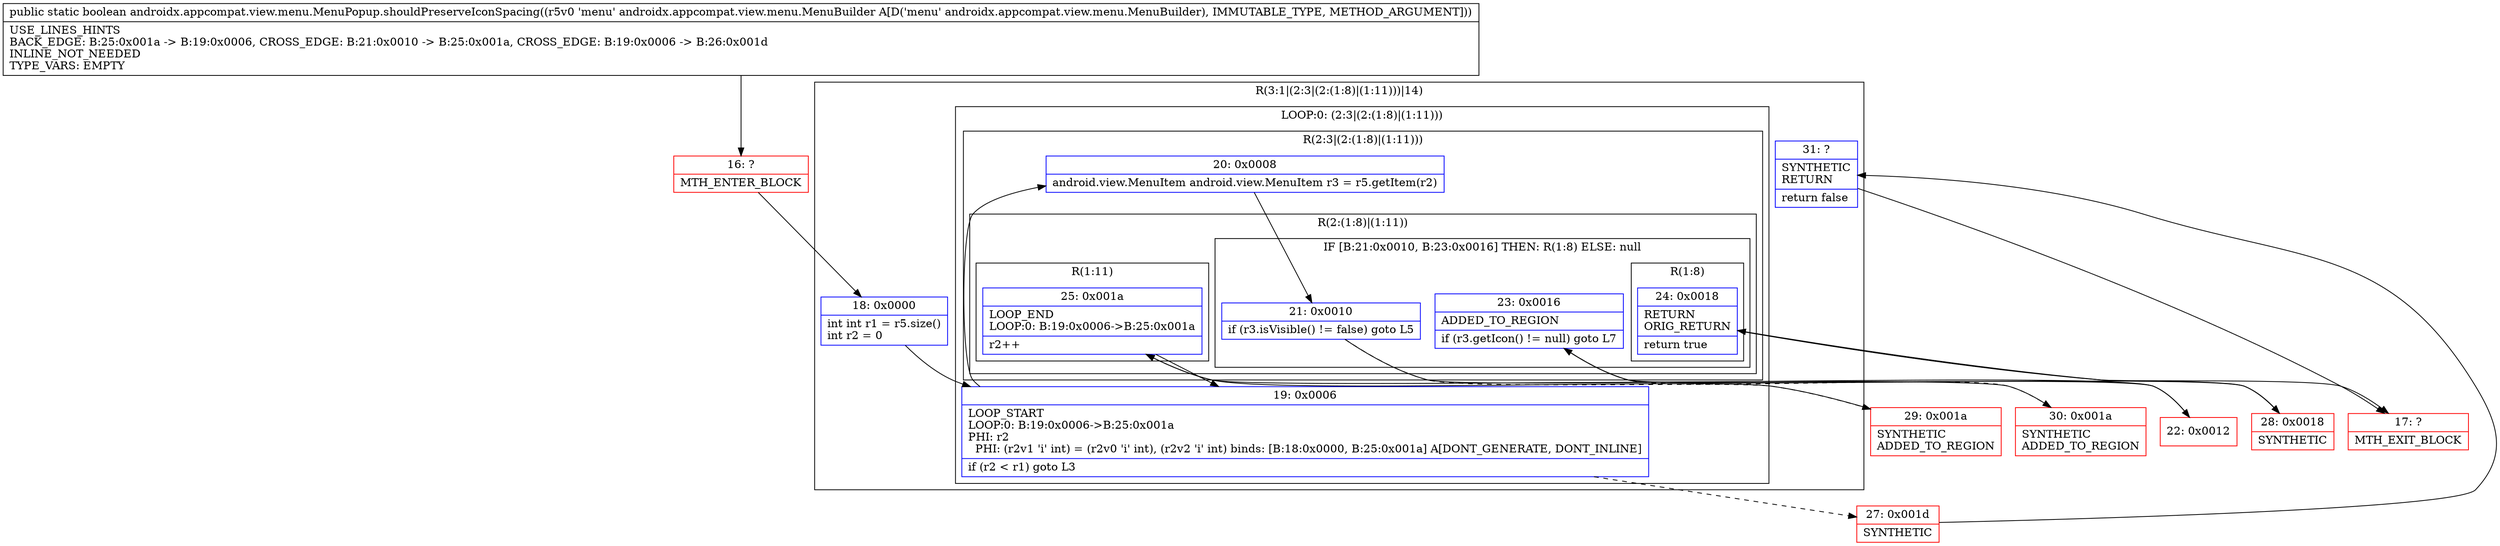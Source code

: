 digraph "CFG forandroidx.appcompat.view.menu.MenuPopup.shouldPreserveIconSpacing(Landroidx\/appcompat\/view\/menu\/MenuBuilder;)Z" {
subgraph cluster_Region_328672309 {
label = "R(3:1|(2:3|(2:(1:8)|(1:11)))|14)";
node [shape=record,color=blue];
Node_18 [shape=record,label="{18\:\ 0x0000|int int r1 = r5.size()\lint r2 = 0\l}"];
subgraph cluster_LoopRegion_1992763290 {
label = "LOOP:0: (2:3|(2:(1:8)|(1:11)))";
node [shape=record,color=blue];
Node_19 [shape=record,label="{19\:\ 0x0006|LOOP_START\lLOOP:0: B:19:0x0006\-\>B:25:0x001a\lPHI: r2 \l  PHI: (r2v1 'i' int) = (r2v0 'i' int), (r2v2 'i' int) binds: [B:18:0x0000, B:25:0x001a] A[DONT_GENERATE, DONT_INLINE]\l|if (r2 \< r1) goto L3\l}"];
subgraph cluster_Region_1021444613 {
label = "R(2:3|(2:(1:8)|(1:11)))";
node [shape=record,color=blue];
Node_20 [shape=record,label="{20\:\ 0x0008|android.view.MenuItem android.view.MenuItem r3 = r5.getItem(r2)\l}"];
subgraph cluster_Region_1654635253 {
label = "R(2:(1:8)|(1:11))";
node [shape=record,color=blue];
subgraph cluster_IfRegion_385761056 {
label = "IF [B:21:0x0010, B:23:0x0016] THEN: R(1:8) ELSE: null";
node [shape=record,color=blue];
Node_21 [shape=record,label="{21\:\ 0x0010|if (r3.isVisible() != false) goto L5\l}"];
Node_23 [shape=record,label="{23\:\ 0x0016|ADDED_TO_REGION\l|if (r3.getIcon() != null) goto L7\l}"];
subgraph cluster_Region_739692551 {
label = "R(1:8)";
node [shape=record,color=blue];
Node_24 [shape=record,label="{24\:\ 0x0018|RETURN\lORIG_RETURN\l|return true\l}"];
}
}
subgraph cluster_Region_1627686417 {
label = "R(1:11)";
node [shape=record,color=blue];
Node_25 [shape=record,label="{25\:\ 0x001a|LOOP_END\lLOOP:0: B:19:0x0006\-\>B:25:0x001a\l|r2++\l}"];
}
}
}
}
Node_31 [shape=record,label="{31\:\ ?|SYNTHETIC\lRETURN\l|return false\l}"];
}
Node_16 [shape=record,color=red,label="{16\:\ ?|MTH_ENTER_BLOCK\l}"];
Node_22 [shape=record,color=red,label="{22\:\ 0x0012}"];
Node_28 [shape=record,color=red,label="{28\:\ 0x0018|SYNTHETIC\l}"];
Node_17 [shape=record,color=red,label="{17\:\ ?|MTH_EXIT_BLOCK\l}"];
Node_30 [shape=record,color=red,label="{30\:\ 0x001a|SYNTHETIC\lADDED_TO_REGION\l}"];
Node_29 [shape=record,color=red,label="{29\:\ 0x001a|SYNTHETIC\lADDED_TO_REGION\l}"];
Node_27 [shape=record,color=red,label="{27\:\ 0x001d|SYNTHETIC\l}"];
MethodNode[shape=record,label="{public static boolean androidx.appcompat.view.menu.MenuPopup.shouldPreserveIconSpacing((r5v0 'menu' androidx.appcompat.view.menu.MenuBuilder A[D('menu' androidx.appcompat.view.menu.MenuBuilder), IMMUTABLE_TYPE, METHOD_ARGUMENT]))  | USE_LINES_HINTS\lBACK_EDGE: B:25:0x001a \-\> B:19:0x0006, CROSS_EDGE: B:21:0x0010 \-\> B:25:0x001a, CROSS_EDGE: B:19:0x0006 \-\> B:26:0x001d\lINLINE_NOT_NEEDED\lTYPE_VARS: EMPTY\l}"];
MethodNode -> Node_16;Node_18 -> Node_19;
Node_19 -> Node_20;
Node_19 -> Node_27[style=dashed];
Node_20 -> Node_21;
Node_21 -> Node_22;
Node_21 -> Node_29[style=dashed];
Node_23 -> Node_28;
Node_23 -> Node_30[style=dashed];
Node_24 -> Node_17;
Node_25 -> Node_19;
Node_31 -> Node_17;
Node_16 -> Node_18;
Node_22 -> Node_23;
Node_28 -> Node_24;
Node_30 -> Node_25;
Node_29 -> Node_25;
Node_27 -> Node_31;
}

